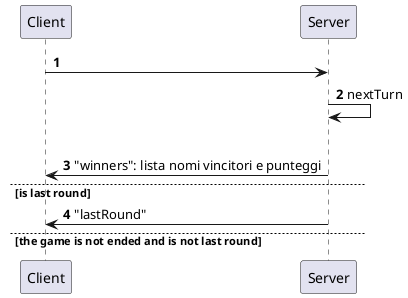 @startuml
'https://plantuml.com/sequence-diagram

autonumber

Client -> Server:
Server->Server: nextTurn
alt game is ended
Server->Client: "winners": lista nomi vincitori e punteggi
else is last round
Server->Client: "lastRound"
'poi è come in game phase
else the game is not ended and is not last round
'come in game phase
else
@enduml